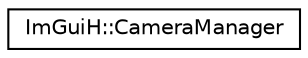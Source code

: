 digraph "Graphical Class Hierarchy"
{
 // LATEX_PDF_SIZE
  edge [fontname="Helvetica",fontsize="10",labelfontname="Helvetica",labelfontsize="10"];
  node [fontname="Helvetica",fontsize="10",shape=record];
  rankdir="LR";
  Node0 [label="ImGuiH::CameraManager",height=0.2,width=0.4,color="black", fillcolor="white", style="filled",URL="$struct_im_gui_h_1_1_camera_manager.html",tooltip=" "];
}
